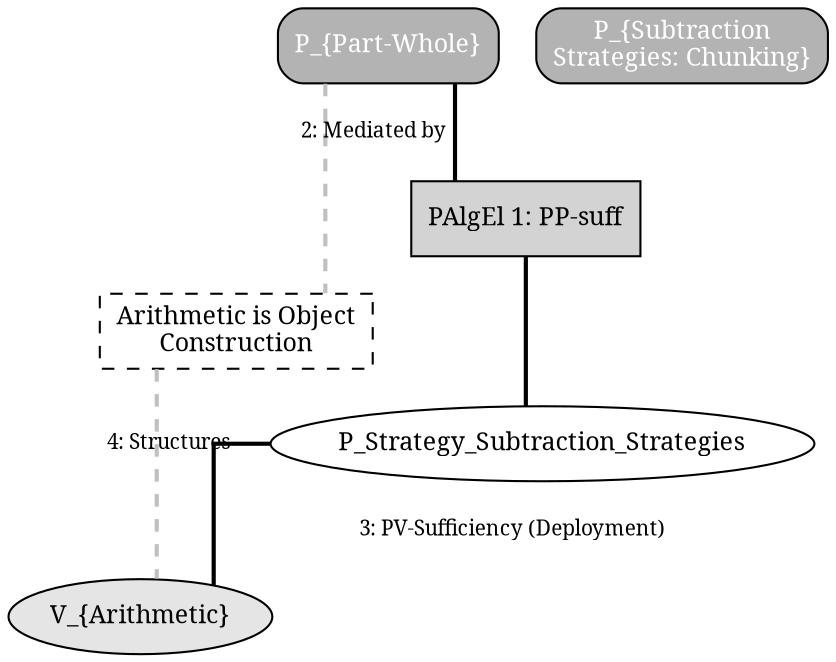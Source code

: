 // MUD for Subtraction_Strategies:_Chunking
digraph {
	graph [rankdir=TB splines=ortho]
	node [fontname=Serif fontsize=12]
	edge [arrowhead=stealth fontname=Serif fontsize=10 penwidth=2.0]
	"P_Embodied_Part-Whole" [label="P_{Part-Whole}" fillcolor=gray70 fontcolor=white shape=box style="filled,rounded"]
	"P_Strategy_Subtraction_Strategies:_Chunking" [label="P_{Subtraction\nStrategies: Chunking}" fillcolor=gray70 fontcolor=white shape=box style="filled,rounded"]
	V_Arithmetic [label="V_{Arithmetic}" fillcolor=gray90 shape=ellipse style=filled]
	"Arithmetic is Object Construction" [label="Arithmetic is Object\nConstruction" shape=box style=dashed]
	PAlgEl_1 [label="PAlgEl 1: PP-suff" fillcolor=lightgray fontcolor=black shape=box style=filled]
	"P_Embodied_Part-Whole" -> PAlgEl_1 [arrowhead=none color=black style=solid]
	PAlgEl_1 -> P_Strategy_Subtraction_Strategies:_Chunking [color=black style=solid]
	"P_Embodied_Part-Whole" -> "Arithmetic is Object Construction" [label="2: Mediated by" color=gray style=dashed]
	P_Strategy_Subtraction_Strategies:_Chunking -> V_Arithmetic [label="3: PV-Sufficiency (Deployment)" color=black style=solid]
	"Arithmetic is Object Construction" -> V_Arithmetic [label="4: Structures" color=gray style=dashed]
}
